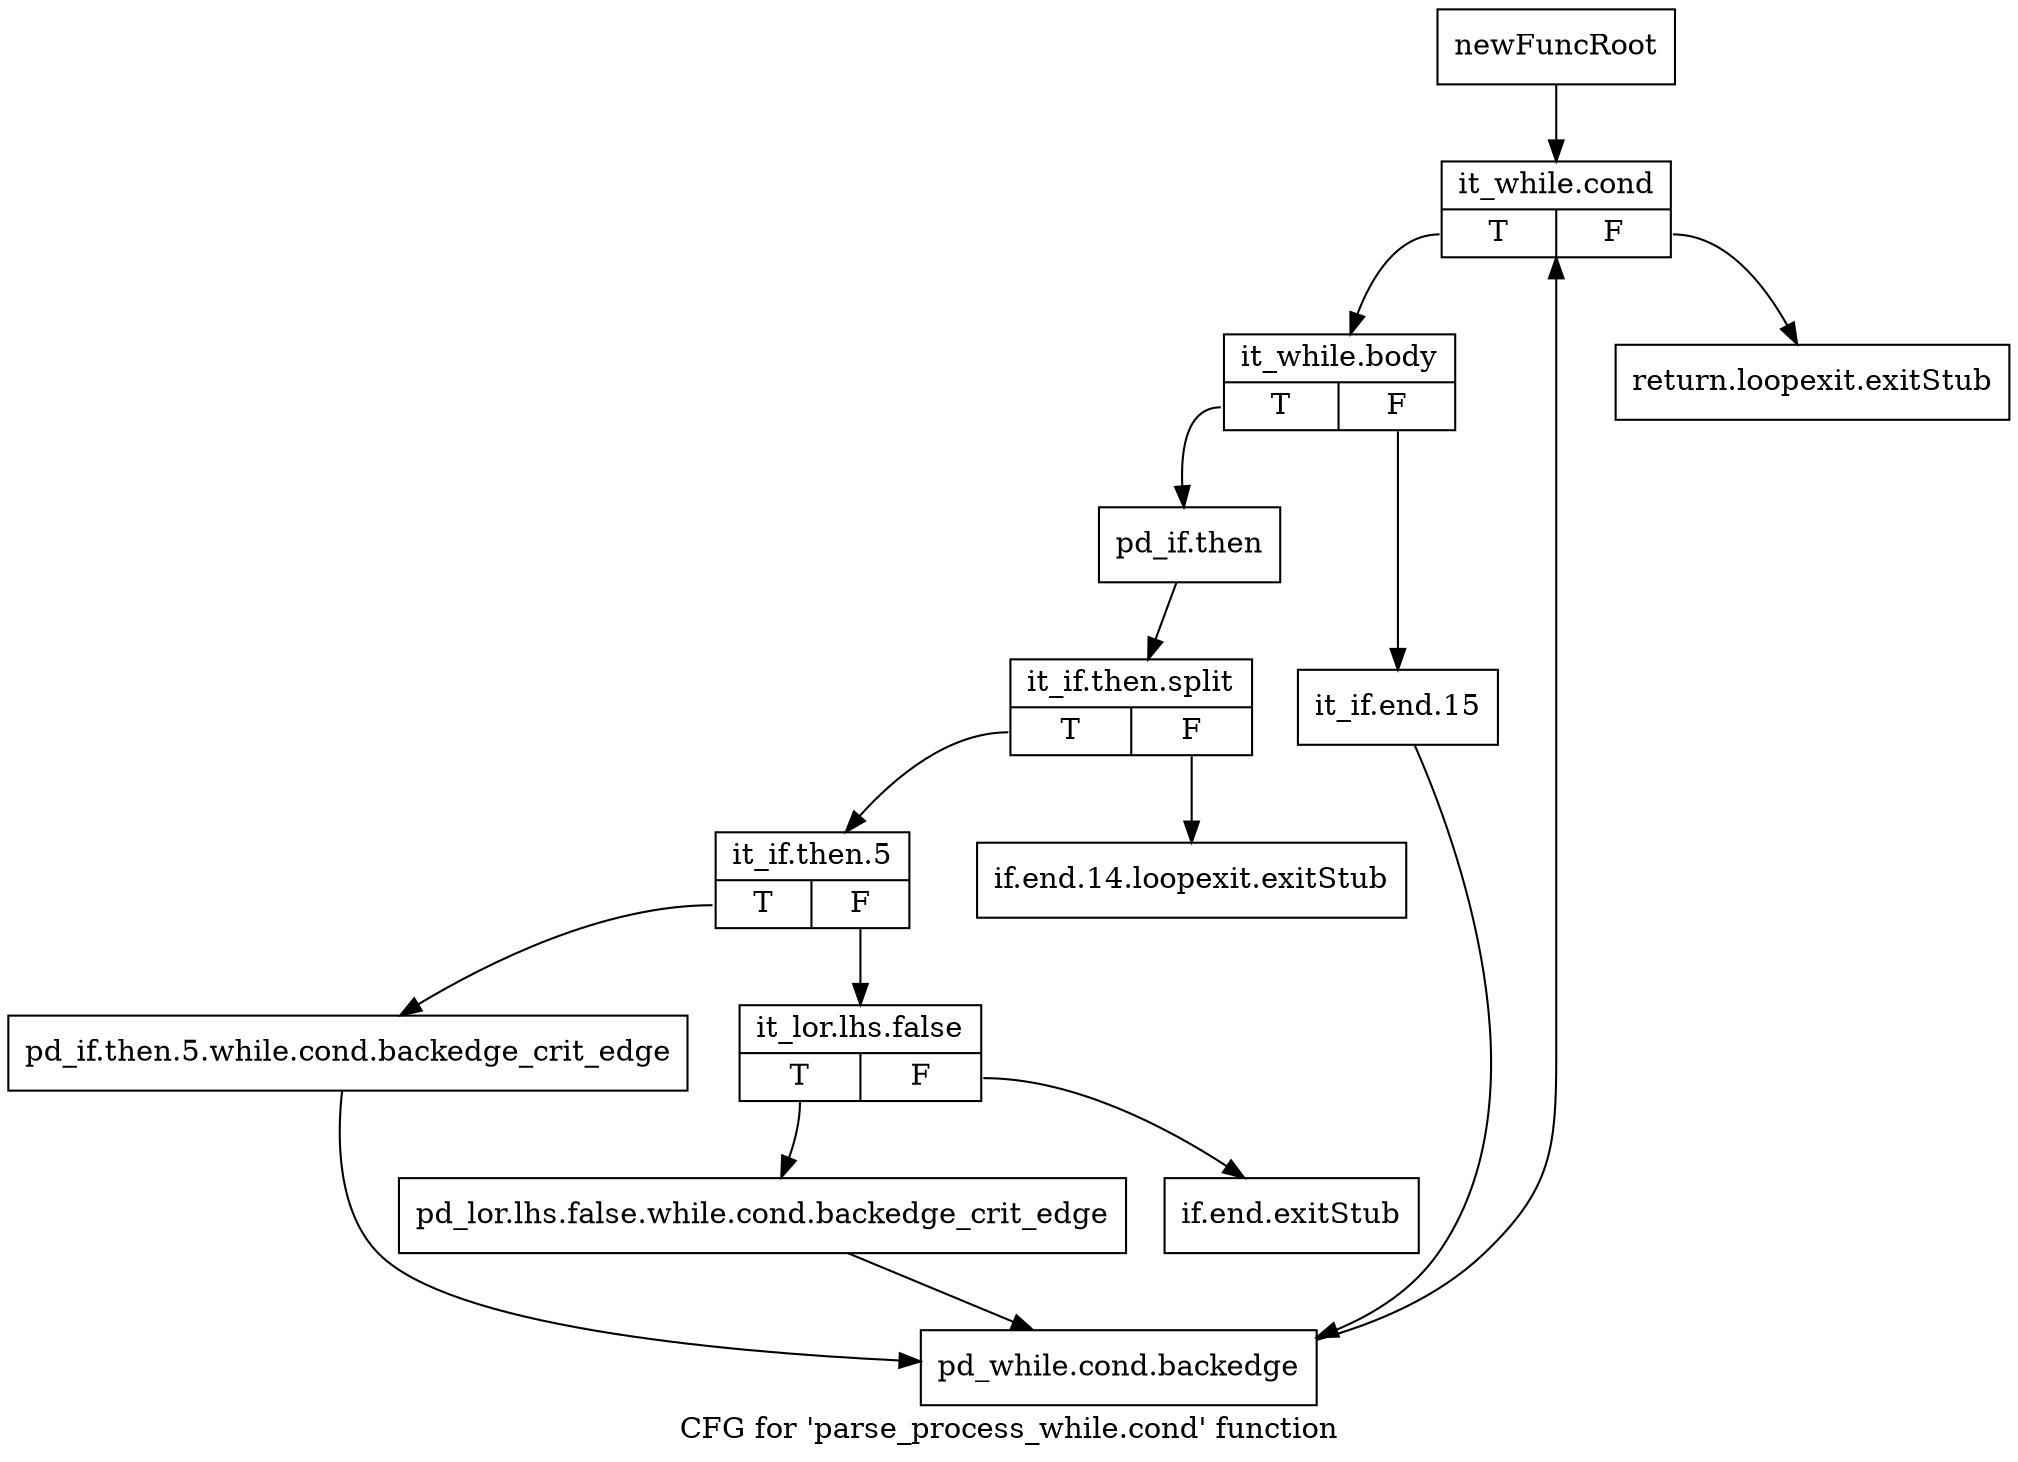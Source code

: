 digraph "CFG for 'parse_process_while.cond' function" {
	label="CFG for 'parse_process_while.cond' function";

	Node0x59bd860 [shape=record,label="{newFuncRoot}"];
	Node0x59bd860 -> Node0x59bd9a0;
	Node0x59bd8b0 [shape=record,label="{return.loopexit.exitStub}"];
	Node0x59bd900 [shape=record,label="{if.end.14.loopexit.exitStub}"];
	Node0x59bd950 [shape=record,label="{if.end.exitStub}"];
	Node0x59bd9a0 [shape=record,label="{it_while.cond|{<s0>T|<s1>F}}"];
	Node0x59bd9a0:s0 -> Node0x59bd9f0;
	Node0x59bd9a0:s1 -> Node0x59bd8b0;
	Node0x59bd9f0 [shape=record,label="{it_while.body|{<s0>T|<s1>F}}"];
	Node0x59bd9f0:s0 -> Node0x59bda90;
	Node0x59bd9f0:s1 -> Node0x59bda40;
	Node0x59bda40 [shape=record,label="{it_if.end.15}"];
	Node0x59bda40 -> Node0x59bdc20;
	Node0x59bda90 [shape=record,label="{pd_if.then}"];
	Node0x59bda90 -> Node0x690a6f0;
	Node0x690a6f0 [shape=record,label="{it_if.then.split|{<s0>T|<s1>F}}"];
	Node0x690a6f0:s0 -> Node0x59bdae0;
	Node0x690a6f0:s1 -> Node0x59bd900;
	Node0x59bdae0 [shape=record,label="{it_if.then.5|{<s0>T|<s1>F}}"];
	Node0x59bdae0:s0 -> Node0x59bdbd0;
	Node0x59bdae0:s1 -> Node0x59bdb30;
	Node0x59bdb30 [shape=record,label="{it_lor.lhs.false|{<s0>T|<s1>F}}"];
	Node0x59bdb30:s0 -> Node0x59bdb80;
	Node0x59bdb30:s1 -> Node0x59bd950;
	Node0x59bdb80 [shape=record,label="{pd_lor.lhs.false.while.cond.backedge_crit_edge}"];
	Node0x59bdb80 -> Node0x59bdc20;
	Node0x59bdbd0 [shape=record,label="{pd_if.then.5.while.cond.backedge_crit_edge}"];
	Node0x59bdbd0 -> Node0x59bdc20;
	Node0x59bdc20 [shape=record,label="{pd_while.cond.backedge}"];
	Node0x59bdc20 -> Node0x59bd9a0;
}
